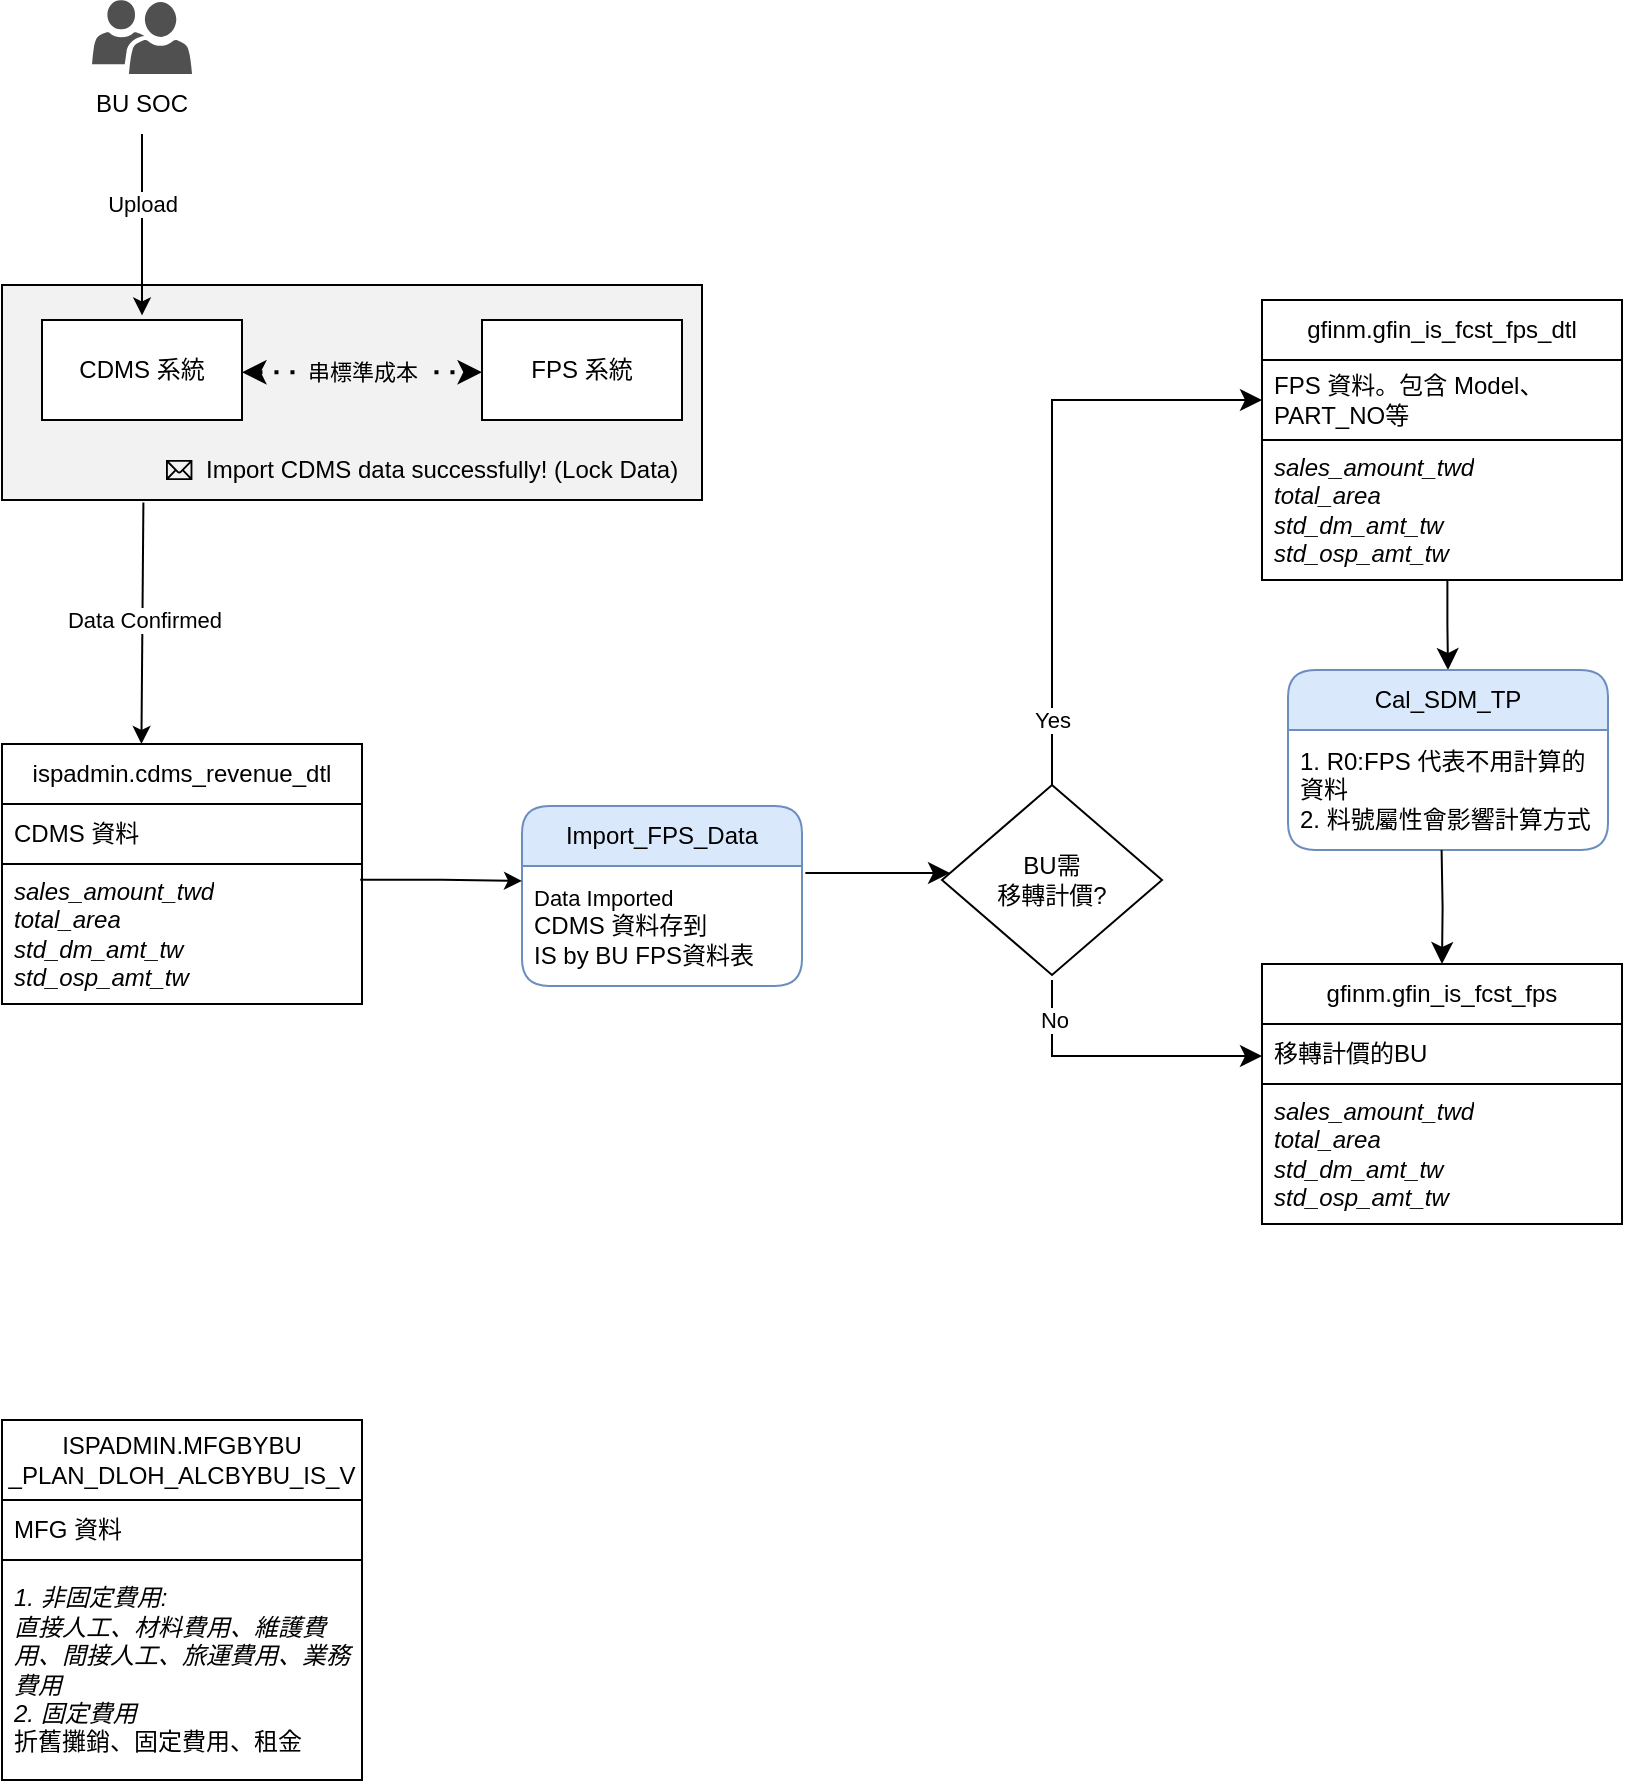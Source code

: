 <mxfile version="24.7.1" type="github">
  <diagram name="第 1 页" id="etxN5k3zQMKWn7ETlEiA">
    <mxGraphModel dx="1223" dy="651" grid="1" gridSize="10" guides="1" tooltips="1" connect="1" arrows="1" fold="1" page="1" pageScale="1" pageWidth="2336" pageHeight="1654" math="0" shadow="0">
      <root>
        <mxCell id="0" />
        <mxCell id="1" parent="0" />
        <mxCell id="pYHzNuqsy9S1iBBT5UZr-34" value="" style="whiteSpace=wrap;html=1;fillColor=#F2F2F2;" vertex="1" parent="1">
          <mxGeometry x="130" y="182.5" width="350" height="107.5" as="geometry" />
        </mxCell>
        <mxCell id="K1ED98VOA-ZCDDROWKwn-10" value="Import_FPS_Data" style="swimlane;fontStyle=0;childLayout=stackLayout;horizontal=1;startSize=30;horizontalStack=0;resizeParent=1;resizeParentMax=0;resizeLast=0;collapsible=1;marginBottom=0;whiteSpace=wrap;html=1;rounded=1;fillColor=#dae8fc;strokeColor=#6c8ebf;" parent="1" vertex="1">
          <mxGeometry x="390" y="443" width="140" height="90" as="geometry" />
        </mxCell>
        <mxCell id="K1ED98VOA-ZCDDROWKwn-11" value="&lt;div&gt;&lt;span style=&quot;font-size: 11px; text-align: center; text-wrap: nowrap; background-color: rgb(255, 255, 255);&quot;&gt;Data Imported&lt;/span&gt;&lt;br&gt;&lt;/div&gt;CDMS 資料存到&lt;div&gt;IS by BU FPS資料表&lt;/div&gt;" style="text;strokeColor=none;fillColor=none;align=left;verticalAlign=middle;spacingLeft=4;spacingRight=4;overflow=hidden;points=[[0,0.5],[1,0.5]];portConstraint=eastwest;rotatable=0;whiteSpace=wrap;html=1;" parent="K1ED98VOA-ZCDDROWKwn-10" vertex="1">
          <mxGeometry y="30" width="140" height="60" as="geometry" />
        </mxCell>
        <mxCell id="K1ED98VOA-ZCDDROWKwn-18" value="gfinm.gfin_is_fcst_fps_dtl" style="swimlane;fontStyle=0;childLayout=stackLayout;horizontal=1;startSize=30;horizontalStack=0;resizeParent=1;resizeParentMax=0;resizeLast=0;collapsible=1;marginBottom=0;whiteSpace=wrap;html=1;" parent="1" vertex="1">
          <mxGeometry x="760" y="190" width="180" height="140" as="geometry" />
        </mxCell>
        <mxCell id="K1ED98VOA-ZCDDROWKwn-19" value="FPS 資料。包含 Model、PART_NO等" style="text;strokeColor=default;fillColor=none;align=left;verticalAlign=middle;spacingLeft=4;spacingRight=4;overflow=hidden;points=[[0,0.5],[1,0.5]];portConstraint=eastwest;rotatable=0;whiteSpace=wrap;html=1;" parent="K1ED98VOA-ZCDDROWKwn-18" vertex="1">
          <mxGeometry y="30" width="180" height="40" as="geometry" />
        </mxCell>
        <mxCell id="K1ED98VOA-ZCDDROWKwn-20" value="&lt;span style=&quot;font-style: italic;&quot;&gt;sales_amount_twd&lt;/span&gt;&lt;div style=&quot;font-style: italic;&quot;&gt;total_area&lt;br&gt;&lt;/div&gt;&lt;div style=&quot;font-style: italic;&quot;&gt;std_dm_amt_tw&lt;br&gt;&lt;/div&gt;&lt;div style=&quot;font-style: italic;&quot;&gt;std_osp_amt_tw&lt;/div&gt;" style="text;strokeColor=none;fillColor=none;align=left;verticalAlign=middle;spacingLeft=4;spacingRight=4;overflow=hidden;points=[[0,0.5],[1,0.5]];portConstraint=eastwest;rotatable=0;whiteSpace=wrap;html=1;" parent="K1ED98VOA-ZCDDROWKwn-18" vertex="1">
          <mxGeometry y="70" width="180" height="70" as="geometry" />
        </mxCell>
        <mxCell id="K1ED98VOA-ZCDDROWKwn-22" value="ispadmin.cdms_revenue_dtl" style="swimlane;fontStyle=0;childLayout=stackLayout;horizontal=1;startSize=30;horizontalStack=0;resizeParent=1;resizeParentMax=0;resizeLast=0;collapsible=1;marginBottom=0;whiteSpace=wrap;html=1;" parent="1" vertex="1">
          <mxGeometry x="130" y="412" width="180" height="130" as="geometry" />
        </mxCell>
        <mxCell id="K1ED98VOA-ZCDDROWKwn-23" value="CDMS 資料" style="text;strokeColor=default;fillColor=none;align=left;verticalAlign=middle;spacingLeft=4;spacingRight=4;overflow=hidden;points=[[0,0.5],[1,0.5]];portConstraint=eastwest;rotatable=0;whiteSpace=wrap;html=1;" parent="K1ED98VOA-ZCDDROWKwn-22" vertex="1">
          <mxGeometry y="30" width="180" height="30" as="geometry" />
        </mxCell>
        <mxCell id="K1ED98VOA-ZCDDROWKwn-24" value="&lt;span style=&quot;font-style: italic;&quot;&gt;sales_amount_twd&lt;/span&gt;&lt;div style=&quot;font-style: italic;&quot;&gt;total_area&lt;br&gt;&lt;/div&gt;&lt;div style=&quot;font-style: italic;&quot;&gt;std_dm_amt_tw&lt;br&gt;&lt;/div&gt;&lt;div style=&quot;font-style: italic;&quot;&gt;std_osp_amt_tw&lt;/div&gt;" style="text;strokeColor=none;fillColor=none;align=left;verticalAlign=middle;spacingLeft=4;spacingRight=4;overflow=hidden;points=[[0,0.5],[1,0.5]];portConstraint=eastwest;rotatable=0;whiteSpace=wrap;html=1;" parent="K1ED98VOA-ZCDDROWKwn-22" vertex="1">
          <mxGeometry y="60" width="180" height="70" as="geometry" />
        </mxCell>
        <mxCell id="K1ED98VOA-ZCDDROWKwn-26" value="BU需&lt;div&gt;移轉計價?&lt;/div&gt;" style="rhombus;whiteSpace=wrap;html=1;" parent="1" vertex="1">
          <mxGeometry x="600" y="432.5" width="110" height="95" as="geometry" />
        </mxCell>
        <mxCell id="K1ED98VOA-ZCDDROWKwn-27" value="" style="edgeStyle=segmentEdgeStyle;endArrow=classic;html=1;curved=0;rounded=0;endSize=8;startSize=8;exitX=1.012;exitY=0.059;exitDx=0;exitDy=0;exitPerimeter=0;" parent="1" source="K1ED98VOA-ZCDDROWKwn-11" target="K1ED98VOA-ZCDDROWKwn-26" edge="1">
          <mxGeometry width="50" height="50" relative="1" as="geometry">
            <mxPoint x="580" y="590" as="sourcePoint" />
            <mxPoint x="630" y="540" as="targetPoint" />
          </mxGeometry>
        </mxCell>
        <mxCell id="K1ED98VOA-ZCDDROWKwn-30" value="" style="edgeStyle=segmentEdgeStyle;endArrow=classic;html=1;curved=0;rounded=0;endSize=8;startSize=8;exitX=0.5;exitY=0;exitDx=0;exitDy=0;entryX=0;entryY=0.5;entryDx=0;entryDy=0;" parent="1" source="K1ED98VOA-ZCDDROWKwn-26" target="K1ED98VOA-ZCDDROWKwn-19" edge="1">
          <mxGeometry width="50" height="50" relative="1" as="geometry">
            <mxPoint x="655" y="342.5" as="sourcePoint" />
            <mxPoint x="920" y="239" as="targetPoint" />
            <Array as="points">
              <mxPoint x="655" y="240" />
            </Array>
          </mxGeometry>
        </mxCell>
        <mxCell id="K1ED98VOA-ZCDDROWKwn-34" value="&amp;nbsp;Yes&amp;nbsp;" style="edgeLabel;html=1;align=center;verticalAlign=middle;resizable=0;points=[];" parent="K1ED98VOA-ZCDDROWKwn-30" vertex="1" connectable="0">
          <mxGeometry x="0.219" y="-2" relative="1" as="geometry">
            <mxPoint x="-2" y="149" as="offset" />
          </mxGeometry>
        </mxCell>
        <mxCell id="K1ED98VOA-ZCDDROWKwn-31" value="" style="edgeStyle=segmentEdgeStyle;endArrow=classic;html=1;curved=0;rounded=0;endSize=8;startSize=8;" parent="1" edge="1">
          <mxGeometry width="50" height="50" relative="1" as="geometry">
            <mxPoint x="655" y="530" as="sourcePoint" />
            <mxPoint x="760" y="568" as="targetPoint" />
            <Array as="points">
              <mxPoint x="655" y="568" />
              <mxPoint x="656" y="568" />
            </Array>
          </mxGeometry>
        </mxCell>
        <mxCell id="K1ED98VOA-ZCDDROWKwn-35" value="&amp;nbsp;No&amp;nbsp;" style="edgeLabel;html=1;align=center;verticalAlign=middle;resizable=0;points=[];" parent="K1ED98VOA-ZCDDROWKwn-31" vertex="1" connectable="0">
          <mxGeometry x="0.152" y="-1" relative="1" as="geometry">
            <mxPoint x="-44" y="-19" as="offset" />
          </mxGeometry>
        </mxCell>
        <mxCell id="pYHzNuqsy9S1iBBT5UZr-2" value="" style="edgeStyle=orthogonalEdgeStyle;endArrow=classic;html=1;rounded=0;endSize=8;startSize=8;exitX=0.515;exitY=1.004;exitDx=0;exitDy=0;entryX=0.5;entryY=0;entryDx=0;entryDy=0;exitPerimeter=0;" edge="1" parent="1" source="K1ED98VOA-ZCDDROWKwn-20" target="pYHzNuqsy9S1iBBT5UZr-5">
          <mxGeometry width="50" height="50" relative="1" as="geometry">
            <mxPoint x="960" y="535.5" as="sourcePoint" />
            <mxPoint x="1065" y="432.5" as="targetPoint" />
          </mxGeometry>
        </mxCell>
        <mxCell id="pYHzNuqsy9S1iBBT5UZr-5" value="Cal_SDM_TP" style="swimlane;fontStyle=0;childLayout=stackLayout;horizontal=1;startSize=30;horizontalStack=0;resizeParent=1;resizeParentMax=0;resizeLast=0;collapsible=1;marginBottom=0;whiteSpace=wrap;html=1;rounded=1;fillColor=#dae8fc;strokeColor=#6c8ebf;" vertex="1" parent="1">
          <mxGeometry x="773" y="375" width="160" height="90" as="geometry" />
        </mxCell>
        <mxCell id="pYHzNuqsy9S1iBBT5UZr-6" value="1.&amp;nbsp;R0:FPS 代表不用計算的資料&lt;div&gt;2. 料號屬性會影響計算方式&lt;/div&gt;" style="text;strokeColor=none;fillColor=none;align=left;verticalAlign=middle;spacingLeft=4;spacingRight=4;overflow=hidden;points=[[0,0.5],[1,0.5]];portConstraint=eastwest;rotatable=0;whiteSpace=wrap;html=1;" vertex="1" parent="pYHzNuqsy9S1iBBT5UZr-5">
          <mxGeometry y="30" width="160" height="60" as="geometry" />
        </mxCell>
        <mxCell id="pYHzNuqsy9S1iBBT5UZr-7" value="" style="edgeStyle=orthogonalEdgeStyle;endArrow=classic;html=1;rounded=0;endSize=8;startSize=8;exitX=0.515;exitY=1.004;exitDx=0;exitDy=0;entryX=0.5;entryY=0;entryDx=0;entryDy=0;exitPerimeter=0;" edge="1" parent="1" target="pYHzNuqsy9S1iBBT5UZr-8">
          <mxGeometry width="50" height="50" relative="1" as="geometry">
            <mxPoint x="849.8" y="465" as="sourcePoint" />
            <mxPoint x="849.8" y="510" as="targetPoint" />
          </mxGeometry>
        </mxCell>
        <mxCell id="pYHzNuqsy9S1iBBT5UZr-8" value="gfinm.gfin_is_fcst_fps" style="swimlane;fontStyle=0;childLayout=stackLayout;horizontal=1;startSize=30;horizontalStack=0;resizeParent=1;resizeParentMax=0;resizeLast=0;collapsible=1;marginBottom=0;whiteSpace=wrap;html=1;" vertex="1" parent="1">
          <mxGeometry x="760" y="522" width="180" height="130" as="geometry" />
        </mxCell>
        <mxCell id="pYHzNuqsy9S1iBBT5UZr-9" value="移轉計價的BU" style="text;strokeColor=default;fillColor=none;align=left;verticalAlign=middle;spacingLeft=4;spacingRight=4;overflow=hidden;points=[[0,0.5],[1,0.5]];portConstraint=eastwest;rotatable=0;whiteSpace=wrap;html=1;" vertex="1" parent="pYHzNuqsy9S1iBBT5UZr-8">
          <mxGeometry y="30" width="180" height="30" as="geometry" />
        </mxCell>
        <mxCell id="pYHzNuqsy9S1iBBT5UZr-10" value="&lt;span style=&quot;font-style: italic;&quot;&gt;sales_amount_twd&lt;/span&gt;&lt;div style=&quot;font-style: italic;&quot;&gt;total_area&lt;br&gt;&lt;/div&gt;&lt;div style=&quot;font-style: italic;&quot;&gt;std_dm_amt_tw&lt;br&gt;&lt;/div&gt;&lt;div style=&quot;font-style: italic;&quot;&gt;std_osp_amt_tw&lt;/div&gt;" style="text;strokeColor=none;fillColor=none;align=left;verticalAlign=middle;spacingLeft=4;spacingRight=4;overflow=hidden;points=[[0,0.5],[1,0.5]];portConstraint=eastwest;rotatable=0;whiteSpace=wrap;html=1;" vertex="1" parent="pYHzNuqsy9S1iBBT5UZr-8">
          <mxGeometry y="60" width="180" height="70" as="geometry" />
        </mxCell>
        <mxCell id="pYHzNuqsy9S1iBBT5UZr-17" value="" style="group" vertex="1" connectable="0" parent="1">
          <mxGeometry x="170" y="40" width="60" height="67" as="geometry" />
        </mxCell>
        <mxCell id="pYHzNuqsy9S1iBBT5UZr-15" value="" style="sketch=0;pointerEvents=1;shadow=0;dashed=0;html=1;strokeColor=none;labelPosition=center;verticalLabelPosition=bottom;verticalAlign=top;align=center;fillColor=#505050;shape=mxgraph.mscae.intune.user_group" vertex="1" parent="pYHzNuqsy9S1iBBT5UZr-17">
          <mxGeometry x="5" width="50" height="37" as="geometry" />
        </mxCell>
        <mxCell id="pYHzNuqsy9S1iBBT5UZr-16" value="BU SOC" style="text;html=1;align=center;verticalAlign=middle;whiteSpace=wrap;rounded=0;" vertex="1" parent="pYHzNuqsy9S1iBBT5UZr-17">
          <mxGeometry y="37" width="60" height="30" as="geometry" />
        </mxCell>
        <mxCell id="pYHzNuqsy9S1iBBT5UZr-19" style="edgeStyle=orthogonalEdgeStyle;rounded=0;orthogonalLoop=1;jettySize=auto;html=1;entryX=0.5;entryY=-0.046;entryDx=0;entryDy=0;entryPerimeter=0;" edge="1" parent="1" source="pYHzNuqsy9S1iBBT5UZr-16" target="pYHzNuqsy9S1iBBT5UZr-28">
          <mxGeometry relative="1" as="geometry">
            <mxPoint x="200" y="192" as="targetPoint" />
          </mxGeometry>
        </mxCell>
        <mxCell id="pYHzNuqsy9S1iBBT5UZr-21" value="Upload" style="edgeLabel;html=1;align=center;verticalAlign=middle;resizable=0;points=[];" vertex="1" connectable="0" parent="pYHzNuqsy9S1iBBT5UZr-19">
          <mxGeometry x="-0.229" relative="1" as="geometry">
            <mxPoint as="offset" />
          </mxGeometry>
        </mxCell>
        <mxCell id="pYHzNuqsy9S1iBBT5UZr-26" style="edgeStyle=orthogonalEdgeStyle;rounded=0;orthogonalLoop=1;jettySize=auto;html=1;entryX=0;entryY=0.125;entryDx=0;entryDy=0;entryPerimeter=0;exitX=0.995;exitY=0.113;exitDx=0;exitDy=0;exitPerimeter=0;" edge="1" parent="1" source="K1ED98VOA-ZCDDROWKwn-24" target="K1ED98VOA-ZCDDROWKwn-11">
          <mxGeometry relative="1" as="geometry" />
        </mxCell>
        <mxCell id="pYHzNuqsy9S1iBBT5UZr-28" value="CDMS 系統" style="rounded=0;whiteSpace=wrap;html=1;" vertex="1" parent="1">
          <mxGeometry x="150" y="200" width="100" height="50" as="geometry" />
        </mxCell>
        <mxCell id="pYHzNuqsy9S1iBBT5UZr-29" value="FPS 系統" style="rounded=0;whiteSpace=wrap;html=1;" vertex="1" parent="1">
          <mxGeometry x="370" y="200" width="100" height="50" as="geometry" />
        </mxCell>
        <mxCell id="pYHzNuqsy9S1iBBT5UZr-30" value="" style="endArrow=classic;dashed=1;html=1;dashPattern=1 3;strokeWidth=2;rounded=0;exitX=1;exitY=0.5;exitDx=0;exitDy=0;entryX=0;entryY=0.5;entryDx=0;entryDy=0;startArrow=classic;startFill=1;endFill=1;" edge="1" parent="1">
          <mxGeometry width="50" height="50" relative="1" as="geometry">
            <mxPoint x="250" y="226.11" as="sourcePoint" />
            <mxPoint x="370" y="226.11" as="targetPoint" />
          </mxGeometry>
        </mxCell>
        <mxCell id="pYHzNuqsy9S1iBBT5UZr-31" value="&amp;nbsp;串標準成本&amp;nbsp;" style="edgeLabel;html=1;align=center;verticalAlign=middle;resizable=0;points=[];labelBackgroundColor=#f2f2f2;" vertex="1" connectable="0" parent="pYHzNuqsy9S1iBBT5UZr-30">
          <mxGeometry x="-0.162" y="1" relative="1" as="geometry">
            <mxPoint x="9" y="1" as="offset" />
          </mxGeometry>
        </mxCell>
        <mxCell id="pYHzNuqsy9S1iBBT5UZr-32" style="rounded=0;orthogonalLoop=1;jettySize=auto;html=1;exitX=0.202;exitY=1.012;exitDx=0;exitDy=0;exitPerimeter=0;" edge="1" parent="1" source="pYHzNuqsy9S1iBBT5UZr-34">
          <mxGeometry relative="1" as="geometry">
            <mxPoint x="200" y="280" as="sourcePoint" />
            <mxPoint x="199.71" y="412" as="targetPoint" />
          </mxGeometry>
        </mxCell>
        <mxCell id="pYHzNuqsy9S1iBBT5UZr-43" value="Data Confirmed" style="edgeLabel;html=1;align=center;verticalAlign=middle;resizable=0;points=[];" vertex="1" connectable="0" parent="pYHzNuqsy9S1iBBT5UZr-32">
          <mxGeometry x="-0.037" y="1" relative="1" as="geometry">
            <mxPoint as="offset" />
          </mxGeometry>
        </mxCell>
        <mxCell id="pYHzNuqsy9S1iBBT5UZr-35" value="Import CDMS data successfully! (Lock Data)" style="text;html=1;align=left;verticalAlign=middle;whiteSpace=wrap;rounded=0;" vertex="1" parent="1">
          <mxGeometry x="230" y="260" width="250" height="30" as="geometry" />
        </mxCell>
        <mxCell id="pYHzNuqsy9S1iBBT5UZr-41" value="" style="shape=mxgraph.signs.tech.mail;html=1;pointerEvents=1;fillColor=#000000;strokeColor=none;verticalLabelPosition=bottom;verticalAlign=top;align=center;" vertex="1" parent="1">
          <mxGeometry x="212" y="270" width="13.2" height="10" as="geometry" />
        </mxCell>
        <mxCell id="pYHzNuqsy9S1iBBT5UZr-46" value="ISPADMIN.MFGBYBU&lt;div&gt;_PLAN_DLOH_ALCBYBU_IS_V&lt;/div&gt;" style="swimlane;fontStyle=0;childLayout=stackLayout;horizontal=1;startSize=40;horizontalStack=0;resizeParent=1;resizeParentMax=0;resizeLast=0;collapsible=1;marginBottom=0;whiteSpace=wrap;html=1;" vertex="1" parent="1">
          <mxGeometry x="130" y="750" width="180" height="180" as="geometry" />
        </mxCell>
        <mxCell id="pYHzNuqsy9S1iBBT5UZr-47" value="MFG 資料" style="text;strokeColor=default;fillColor=none;align=left;verticalAlign=middle;spacingLeft=4;spacingRight=4;overflow=hidden;points=[[0,0.5],[1,0.5]];portConstraint=eastwest;rotatable=0;whiteSpace=wrap;html=1;" vertex="1" parent="pYHzNuqsy9S1iBBT5UZr-46">
          <mxGeometry y="40" width="180" height="30" as="geometry" />
        </mxCell>
        <mxCell id="pYHzNuqsy9S1iBBT5UZr-48" value="&lt;div&gt;&lt;i&gt;1. 非固定費用:&lt;/i&gt;&lt;/div&gt;&lt;div&gt;&lt;i&gt;直接人工、&lt;/i&gt;&lt;span style=&quot;background-color: initial;&quot;&gt;&lt;i&gt;材料費用、&lt;/i&gt;&lt;/span&gt;&lt;span style=&quot;background-color: initial;&quot;&gt;&lt;i&gt;維護費用、&lt;/i&gt;&lt;/span&gt;&lt;span style=&quot;background-color: initial;&quot;&gt;&lt;i&gt;間接人工、&lt;/i&gt;&lt;/span&gt;&lt;span style=&quot;background-color: initial;&quot;&gt;&lt;i&gt;旅運費用、&lt;/i&gt;&lt;/span&gt;&lt;span style=&quot;background-color: initial;&quot;&gt;&lt;i&gt;業務費用&lt;/i&gt;&lt;/span&gt;&lt;i&gt;&lt;br&gt;&lt;/i&gt;&lt;/div&gt;&lt;div&gt;&lt;i&gt;2. 固定費用&lt;/i&gt;&lt;/div&gt;&lt;div&gt;折舊攤銷、固定費用、租金&lt;br&gt;&lt;/div&gt;" style="text;strokeColor=none;fillColor=none;align=left;verticalAlign=middle;spacingLeft=4;spacingRight=4;overflow=hidden;points=[[0,0.5],[1,0.5]];portConstraint=eastwest;rotatable=0;whiteSpace=wrap;html=1;" vertex="1" parent="pYHzNuqsy9S1iBBT5UZr-46">
          <mxGeometry y="70" width="180" height="110" as="geometry" />
        </mxCell>
      </root>
    </mxGraphModel>
  </diagram>
</mxfile>
